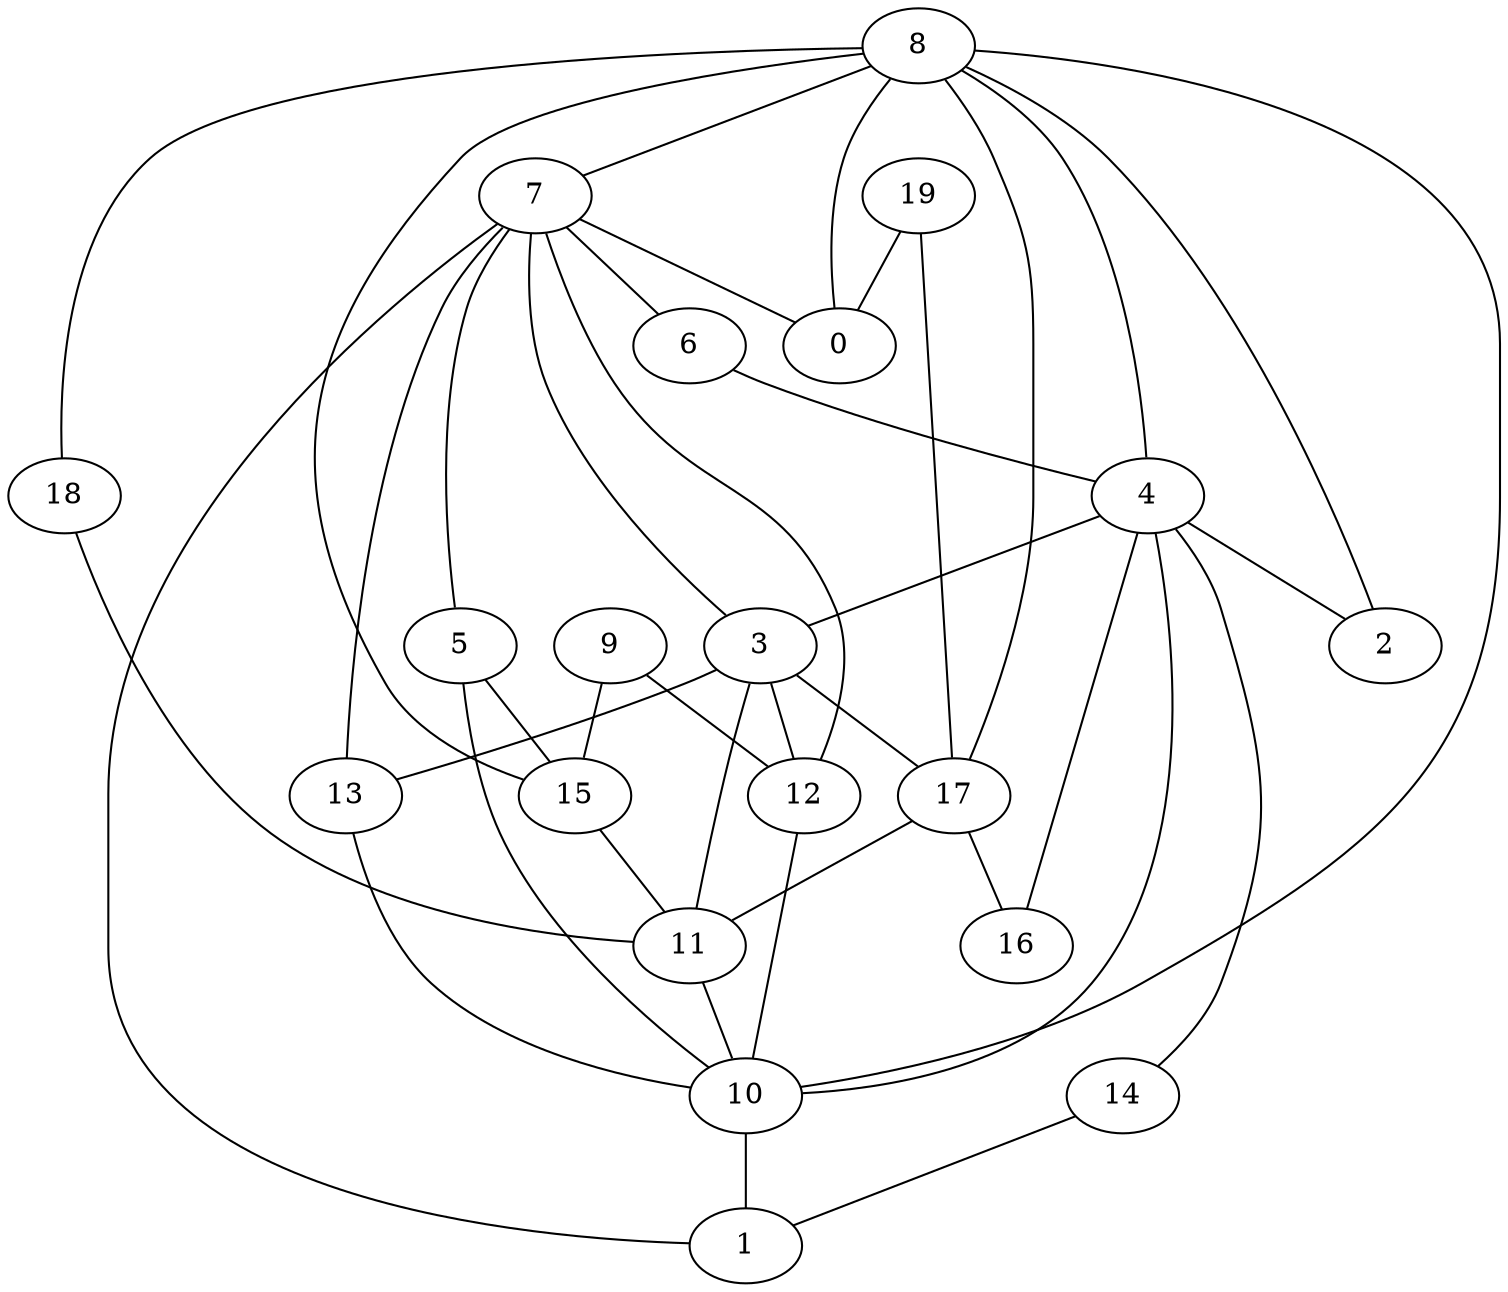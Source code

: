 digraph GG_graph {

subgraph G_graph {
edge [color = black]
"15" -> "11" [dir = none]
"13" -> "10" [dir = none]
"5" -> "15" [dir = none]
"5" -> "10" [dir = none]
"12" -> "10" [dir = none]
"4" -> "14" [dir = none]
"4" -> "10" [dir = none]
"4" -> "3" [dir = none]
"4" -> "16" [dir = none]
"4" -> "2" [dir = none]
"17" -> "11" [dir = none]
"17" -> "16" [dir = none]
"7" -> "0" [dir = none]
"7" -> "13" [dir = none]
"7" -> "1" [dir = none]
"7" -> "3" [dir = none]
"7" -> "6" [dir = none]
"19" -> "17" [dir = none]
"19" -> "0" [dir = none]
"6" -> "4" [dir = none]
"9" -> "12" [dir = none]
"9" -> "15" [dir = none]
"10" -> "1" [dir = none]
"3" -> "12" [dir = none]
"3" -> "11" [dir = none]
"3" -> "13" [dir = none]
"3" -> "17" [dir = none]
"8" -> "4" [dir = none]
"8" -> "2" [dir = none]
"8" -> "17" [dir = none]
"8" -> "7" [dir = none]
"8" -> "15" [dir = none]
"8" -> "10" [dir = none]
"8" -> "0" [dir = none]
"8" -> "18" [dir = none]
"14" -> "1" [dir = none]
"18" -> "11" [dir = none]
"11" -> "10" [dir = none]
"7" -> "5" [dir = none]
"7" -> "12" [dir = none]
}

}
